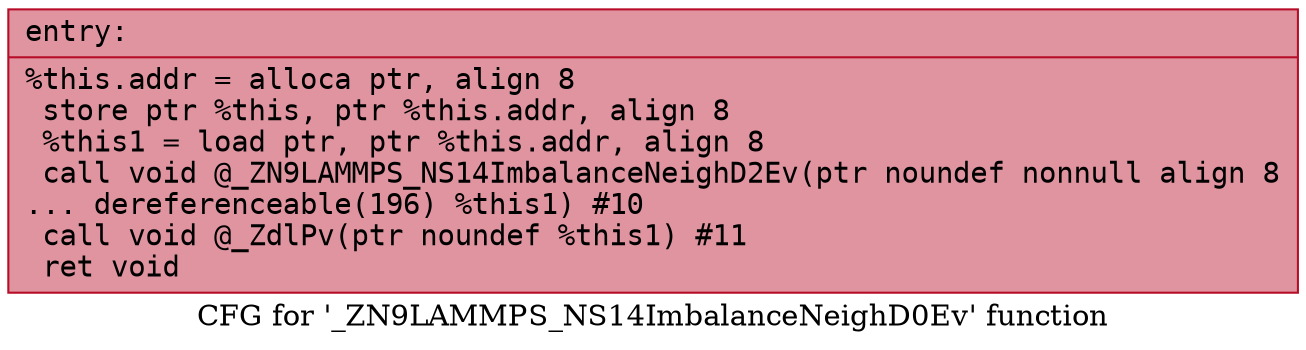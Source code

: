 digraph "CFG for '_ZN9LAMMPS_NS14ImbalanceNeighD0Ev' function" {
	label="CFG for '_ZN9LAMMPS_NS14ImbalanceNeighD0Ev' function";

	Node0x5570740f1160 [shape=record,color="#b70d28ff", style=filled, fillcolor="#b70d2870" fontname="Courier",label="{entry:\l|  %this.addr = alloca ptr, align 8\l  store ptr %this, ptr %this.addr, align 8\l  %this1 = load ptr, ptr %this.addr, align 8\l  call void @_ZN9LAMMPS_NS14ImbalanceNeighD2Ev(ptr noundef nonnull align 8\l... dereferenceable(196) %this1) #10\l  call void @_ZdlPv(ptr noundef %this1) #11\l  ret void\l}"];
}
